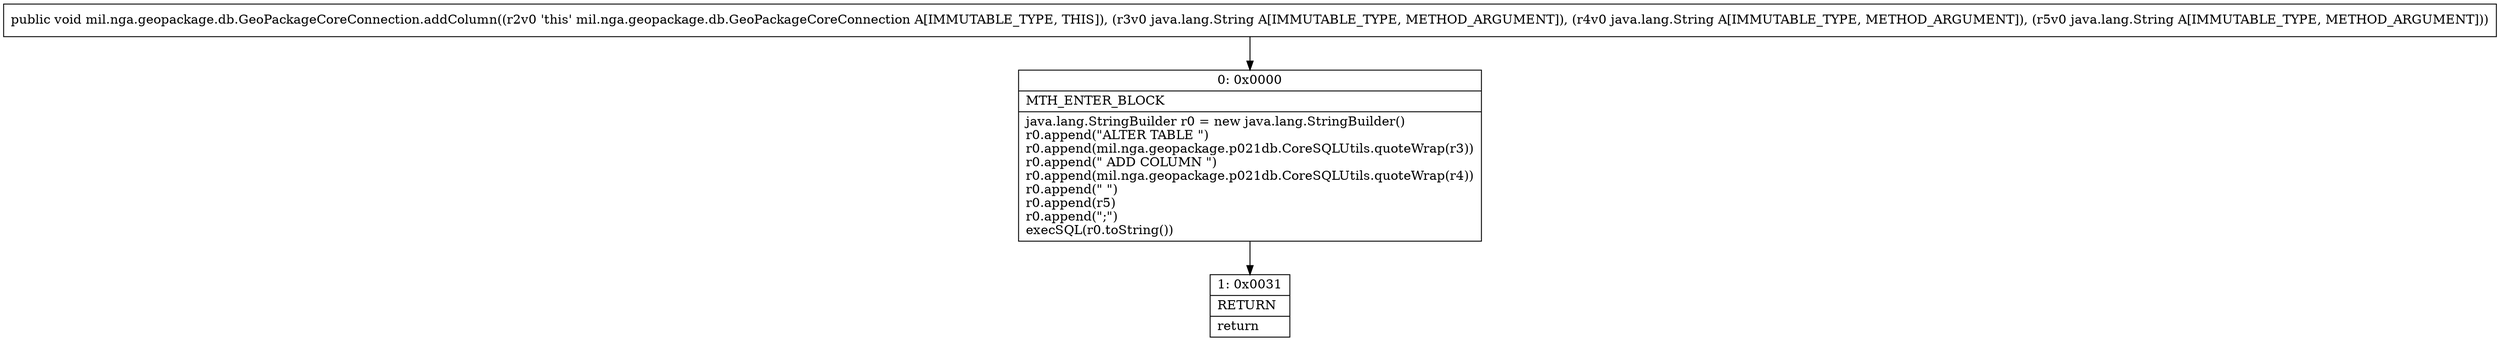 digraph "CFG formil.nga.geopackage.db.GeoPackageCoreConnection.addColumn(Ljava\/lang\/String;Ljava\/lang\/String;Ljava\/lang\/String;)V" {
Node_0 [shape=record,label="{0\:\ 0x0000|MTH_ENTER_BLOCK\l|java.lang.StringBuilder r0 = new java.lang.StringBuilder()\lr0.append(\"ALTER TABLE \")\lr0.append(mil.nga.geopackage.p021db.CoreSQLUtils.quoteWrap(r3))\lr0.append(\" ADD COLUMN \")\lr0.append(mil.nga.geopackage.p021db.CoreSQLUtils.quoteWrap(r4))\lr0.append(\" \")\lr0.append(r5)\lr0.append(\";\")\lexecSQL(r0.toString())\l}"];
Node_1 [shape=record,label="{1\:\ 0x0031|RETURN\l|return\l}"];
MethodNode[shape=record,label="{public void mil.nga.geopackage.db.GeoPackageCoreConnection.addColumn((r2v0 'this' mil.nga.geopackage.db.GeoPackageCoreConnection A[IMMUTABLE_TYPE, THIS]), (r3v0 java.lang.String A[IMMUTABLE_TYPE, METHOD_ARGUMENT]), (r4v0 java.lang.String A[IMMUTABLE_TYPE, METHOD_ARGUMENT]), (r5v0 java.lang.String A[IMMUTABLE_TYPE, METHOD_ARGUMENT])) }"];
MethodNode -> Node_0;
Node_0 -> Node_1;
}

